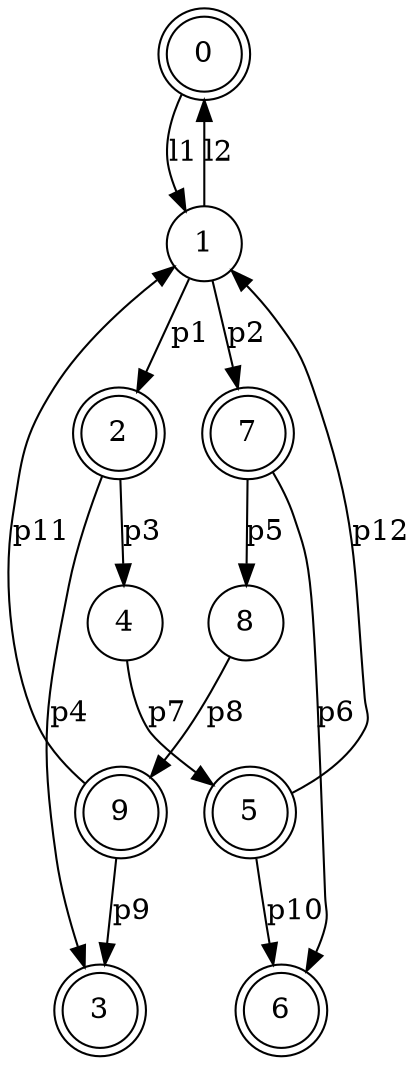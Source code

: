 digraph caso_studio_BS_id {
	0 -> 1 [label=l1]
	1 -> 0 [label=l2]
	1 -> 2 [label=p1]
	2 -> 3 [label=p4]
	2 -> 4 [label=p3]
	4 -> 5 [label=p7]
	5 -> 6 [label=p10]
	5 -> 1 [label=p12]
	1 -> 7 [label=p2]
	7 -> 6 [label=p6]
	7 -> 8 [label=p5]
	8 -> 9 [label=p8]
	9 -> 3 [label=p9]
	9 -> 1 [label=p11]
	0 [shape=doublecircle]
	1 [shape=circle]
	2 [shape=doublecircle]
	3 [shape=doublecircle]
	4 [shape=circle]
	5 [shape=doublecircle]
	6 [shape=doublecircle]
	7 [shape=doublecircle]
	8 [shape=circle]
	9 [shape=doublecircle]
}
